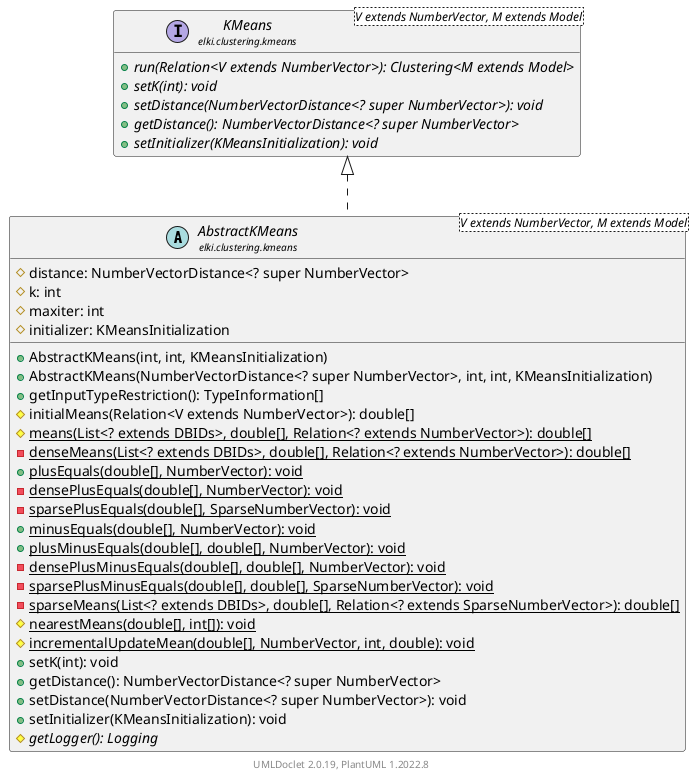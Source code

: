 @startuml
    remove .*\.(Instance|Par|Parameterizer|Factory)$
    set namespaceSeparator none
    hide empty fields
    hide empty methods

    abstract class "<size:14>AbstractKMeans\n<size:10>elki.clustering.kmeans" as elki.clustering.kmeans.AbstractKMeans<V extends NumberVector, M extends Model> [[AbstractKMeans.html]] {
        #distance: NumberVectorDistance<? super NumberVector>
        #k: int
        #maxiter: int
        #initializer: KMeansInitialization
        +AbstractKMeans(int, int, KMeansInitialization)
        +AbstractKMeans(NumberVectorDistance<? super NumberVector>, int, int, KMeansInitialization)
        +getInputTypeRestriction(): TypeInformation[]
        #initialMeans(Relation<V extends NumberVector>): double[]
        {static} #means(List<? extends DBIDs>, double[], Relation<? extends NumberVector>): double[]
        {static} -denseMeans(List<? extends DBIDs>, double[], Relation<? extends NumberVector>): double[]
        {static} +plusEquals(double[], NumberVector): void
        {static} -densePlusEquals(double[], NumberVector): void
        {static} -sparsePlusEquals(double[], SparseNumberVector): void
        {static} +minusEquals(double[], NumberVector): void
        {static} +plusMinusEquals(double[], double[], NumberVector): void
        {static} -densePlusMinusEquals(double[], double[], NumberVector): void
        {static} -sparsePlusMinusEquals(double[], double[], SparseNumberVector): void
        {static} -sparseMeans(List<? extends DBIDs>, double[], Relation<? extends SparseNumberVector>): double[]
        {static} #nearestMeans(double[], int[]): void
        {static} #incrementalUpdateMean(double[], NumberVector, int, double): void
        +setK(int): void
        +getDistance(): NumberVectorDistance<? super NumberVector>
        +setDistance(NumberVectorDistance<? super NumberVector>): void
        +setInitializer(KMeansInitialization): void
        {abstract} #getLogger(): Logging
    }

    interface "<size:14>KMeans\n<size:10>elki.clustering.kmeans" as elki.clustering.kmeans.KMeans<V extends NumberVector, M extends Model> [[KMeans.html]] {
        {abstract} +run(Relation<V extends NumberVector>): Clustering<M extends Model>
        {abstract} +setK(int): void
        {abstract} +setDistance(NumberVectorDistance<? super NumberVector>): void
        {abstract} +getDistance(): NumberVectorDistance<? super NumberVector>
        {abstract} +setInitializer(KMeansInitialization): void
    }
    abstract class "<size:14>AbstractKMeans.Instance\n<size:10>elki.clustering.kmeans" as elki.clustering.kmeans.AbstractKMeans.Instance [[AbstractKMeans.Instance.html]]
    abstract class "<size:14>AbstractKMeans.Par\n<size:10>elki.clustering.kmeans" as elki.clustering.kmeans.AbstractKMeans.Par<V extends NumberVector> [[AbstractKMeans.Par.html]]

    elki.clustering.kmeans.KMeans <|.. elki.clustering.kmeans.AbstractKMeans
    elki.clustering.kmeans.AbstractKMeans +-- elki.clustering.kmeans.AbstractKMeans.Instance
    elki.clustering.kmeans.AbstractKMeans +-- elki.clustering.kmeans.AbstractKMeans.Par

    center footer UMLDoclet 2.0.19, PlantUML 1.2022.8
@enduml
